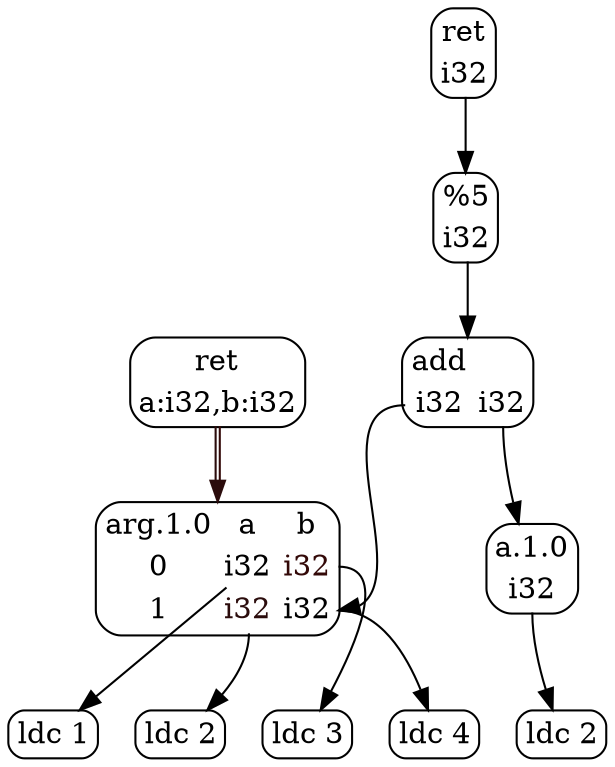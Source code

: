 digraph
{
    "arg.1.0" [ label = <<table border="1" cellborder="0" cellpadding="2" cellspacing="1" style="ROUNDED"><tr><td colspan="0" rowspan="0"><font>arg.1.0</font></td><td colspan="1" rowspan="0"><font>a</font></td><td colspan="2" rowspan="0"><font>b</font></td></tr><tr><td colspan="0" rowspan="1"><font>0</font></td><td colspan="1" port="arg.1.0[a.1.0]" rowspan="1"><font>i32</font></td><td colspan="2" port="arg.1.0[b.1.0]" rowspan="1"><font color="#330908">i32</font></td></tr><tr><td colspan="0" rowspan="2"><font>1</font></td><td colspan="1" port="arg.1.0[a.1.1]" rowspan="2"><font color="#2b0c0c">i32</font></td><td colspan="2" port="arg.1.0[b.1.1]" rowspan="2"><font>i32</font></td></tr></table>>, shape = plain, style = rounded ]
    "Auto[3]" [ label = <<table border="1" cellborder="0" cellpadding="2" cellspacing="1" style="ROUNDED"><tr><td colspan="1" rowspan="0"><font>ldc 1</font></td></tr></table>>, shape = plain, style = rounded ]
    "Auto[5]" [ label = <<table border="1" cellborder="0" cellpadding="2" cellspacing="1" style="ROUNDED"><tr><td colspan="1" rowspan="0"><font>ldc 2</font></td></tr></table>>, shape = plain, style = rounded ]
    "Auto[7]" [ label = <<table border="1" cellborder="0" cellpadding="2" cellspacing="1" style="ROUNDED"><tr><td colspan="1" rowspan="0"><font>ldc 3</font></td></tr></table>>, shape = plain, style = rounded ]
    "Auto[8]" [ label = <<table border="1" cellborder="0" cellpadding="2" cellspacing="1" style="ROUNDED"><tr><td colspan="1" rowspan="0"><font>ret</font></td></tr><tr><td colspan="1" port="0" rowspan="1"><font>a:i32,b:i32</font></td></tr></table>>, shape = plain, style = rounded ]
    "Auto[11]" [ label = <<table border="1" cellborder="0" cellpadding="2" cellspacing="1" style="ROUNDED"><tr><td colspan="1" rowspan="0"><font>ldc 4</font></td></tr></table>>, shape = plain, style = rounded ]
    "a.1.0" [ label = <<table border="1" cellborder="0" cellpadding="2" cellspacing="1" style="ROUNDED"><tr><td colspan="0" rowspan="0"><font>a.1.0</font></td></tr><tr><td colspan="0" port="0" rowspan="1"><font>i32</font></td></tr></table>>, shape = plain, style = rounded ]
    "Auto[13]" [ label = <<table border="1" cellborder="0" cellpadding="2" cellspacing="1" style="ROUNDED"><tr><td colspan="1" rowspan="0"><font>ldc 2</font></td></tr></table>>, shape = plain, style = rounded ]
    "%5" [ label = <<table border="1" cellborder="0" cellpadding="2" cellspacing="1" style="ROUNDED"><tr><td colspan="0" rowspan="0"><font>%5</font></td></tr><tr><td colspan="0" port="0" rowspan="1"><font>i32</font></td></tr></table>>, shape = plain, style = rounded ]
    "Auto[15]" [ label = <<table border="1" cellborder="0" cellpadding="2" cellspacing="1" style="ROUNDED"><tr><td colspan="1" rowspan="0"><font>add</font></td></tr><tr><td colspan="1" port="0" rowspan="1"><font>i32</font></td><td colspan="1" port="1" rowspan="1"><font>i32</font></td></tr></table>>, shape = plain, style = rounded ]
    "Auto[18]" [ label = <<table border="1" cellborder="0" cellpadding="2" cellspacing="1" style="ROUNDED"><tr><td colspan="1" rowspan="0"><font>ret</font></td></tr><tr><td colspan="1" port="0" rowspan="1"><font>i32</font></td></tr></table>>, shape = plain, style = rounded ]

    "arg.1.0":"arg.1.0[a.1.0]":_ -> "Auto[3]"
    "arg.1.0":"arg.1.0[a.1.1]":_ -> "Auto[5]"
    "arg.1.0":"arg.1.0[b.1.0]":_ -> "Auto[7]"
    "Auto[8]":0:_ -> "arg.1.0" [ color = "#2b0c0c:#330908", fillcolor = black ]
    "arg.1.0":"arg.1.0[b.1.1]":_ -> "Auto[11]"
    "a.1.0":0:_ -> "Auto[13]"
    "%5":0:_ -> "Auto[15]"
    "Auto[15]":0:_ -> "arg.1.0":"arg.1.0[b.1.1]":_ [ color = "", fillcolor = black ]
    "Auto[15]":1:_ -> "a.1.0" [ color = "", fillcolor = black ]
    "Auto[18]":0:_ -> "%5" [ color = "", fillcolor = black ]
}